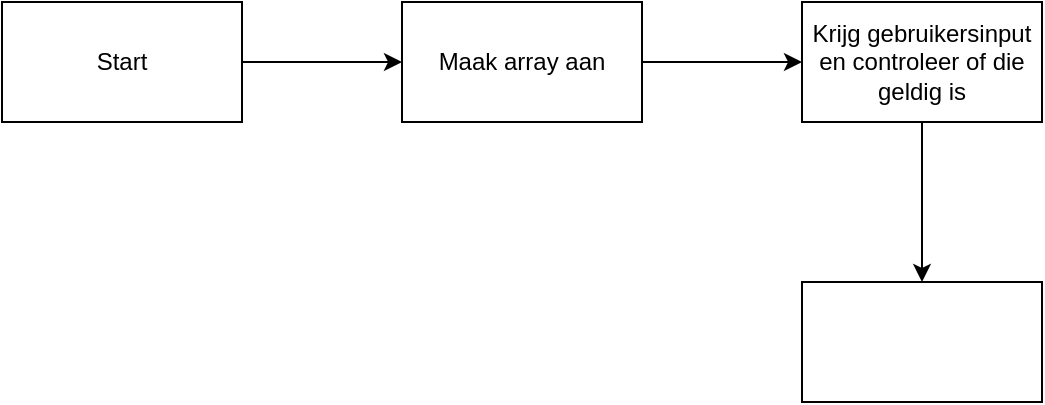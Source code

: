 <mxfile>
    <diagram id="aJhvuo1KMa2W8v5xtL5I" name="Page-1">
        <mxGraphModel dx="746" dy="433" grid="1" gridSize="10" guides="1" tooltips="1" connect="1" arrows="1" fold="1" page="1" pageScale="1" pageWidth="850" pageHeight="1100" math="0" shadow="0">
            <root>
                <mxCell id="0"/>
                <mxCell id="1" parent="0"/>
                <mxCell id="4" value="" style="edgeStyle=none;html=1;" parent="1" source="2" target="3" edge="1">
                    <mxGeometry relative="1" as="geometry"/>
                </mxCell>
                <mxCell id="2" value="Start" style="whiteSpace=wrap;html=1;" parent="1" vertex="1">
                    <mxGeometry x="150" y="70" width="120" height="60" as="geometry"/>
                </mxCell>
                <mxCell id="6" value="" style="edgeStyle=none;html=1;" parent="1" source="3" target="5" edge="1">
                    <mxGeometry relative="1" as="geometry"/>
                </mxCell>
                <mxCell id="3" value="Maak array aan" style="whiteSpace=wrap;html=1;" parent="1" vertex="1">
                    <mxGeometry x="350" y="70" width="120" height="60" as="geometry"/>
                </mxCell>
                <mxCell id="8" value="" style="edgeStyle=none;html=1;" parent="1" source="5" target="7" edge="1">
                    <mxGeometry relative="1" as="geometry"/>
                </mxCell>
                <mxCell id="5" value="Krijg gebruikersinput en controleer of die geldig is" style="whiteSpace=wrap;html=1;" parent="1" vertex="1">
                    <mxGeometry x="550" y="70" width="120" height="60" as="geometry"/>
                </mxCell>
                <mxCell id="7" value="" style="whiteSpace=wrap;html=1;" parent="1" vertex="1">
                    <mxGeometry x="550" y="210" width="120" height="60" as="geometry"/>
                </mxCell>
            </root>
        </mxGraphModel>
    </diagram>
</mxfile>